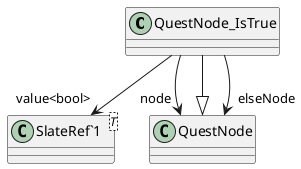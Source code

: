@startuml
class QuestNode_IsTrue {
}
class "SlateRef`1"<T> {
}
QuestNode <|-- QuestNode_IsTrue
QuestNode_IsTrue --> "value<bool>" "SlateRef`1"
QuestNode_IsTrue --> "node" QuestNode
QuestNode_IsTrue --> "elseNode" QuestNode
@enduml
